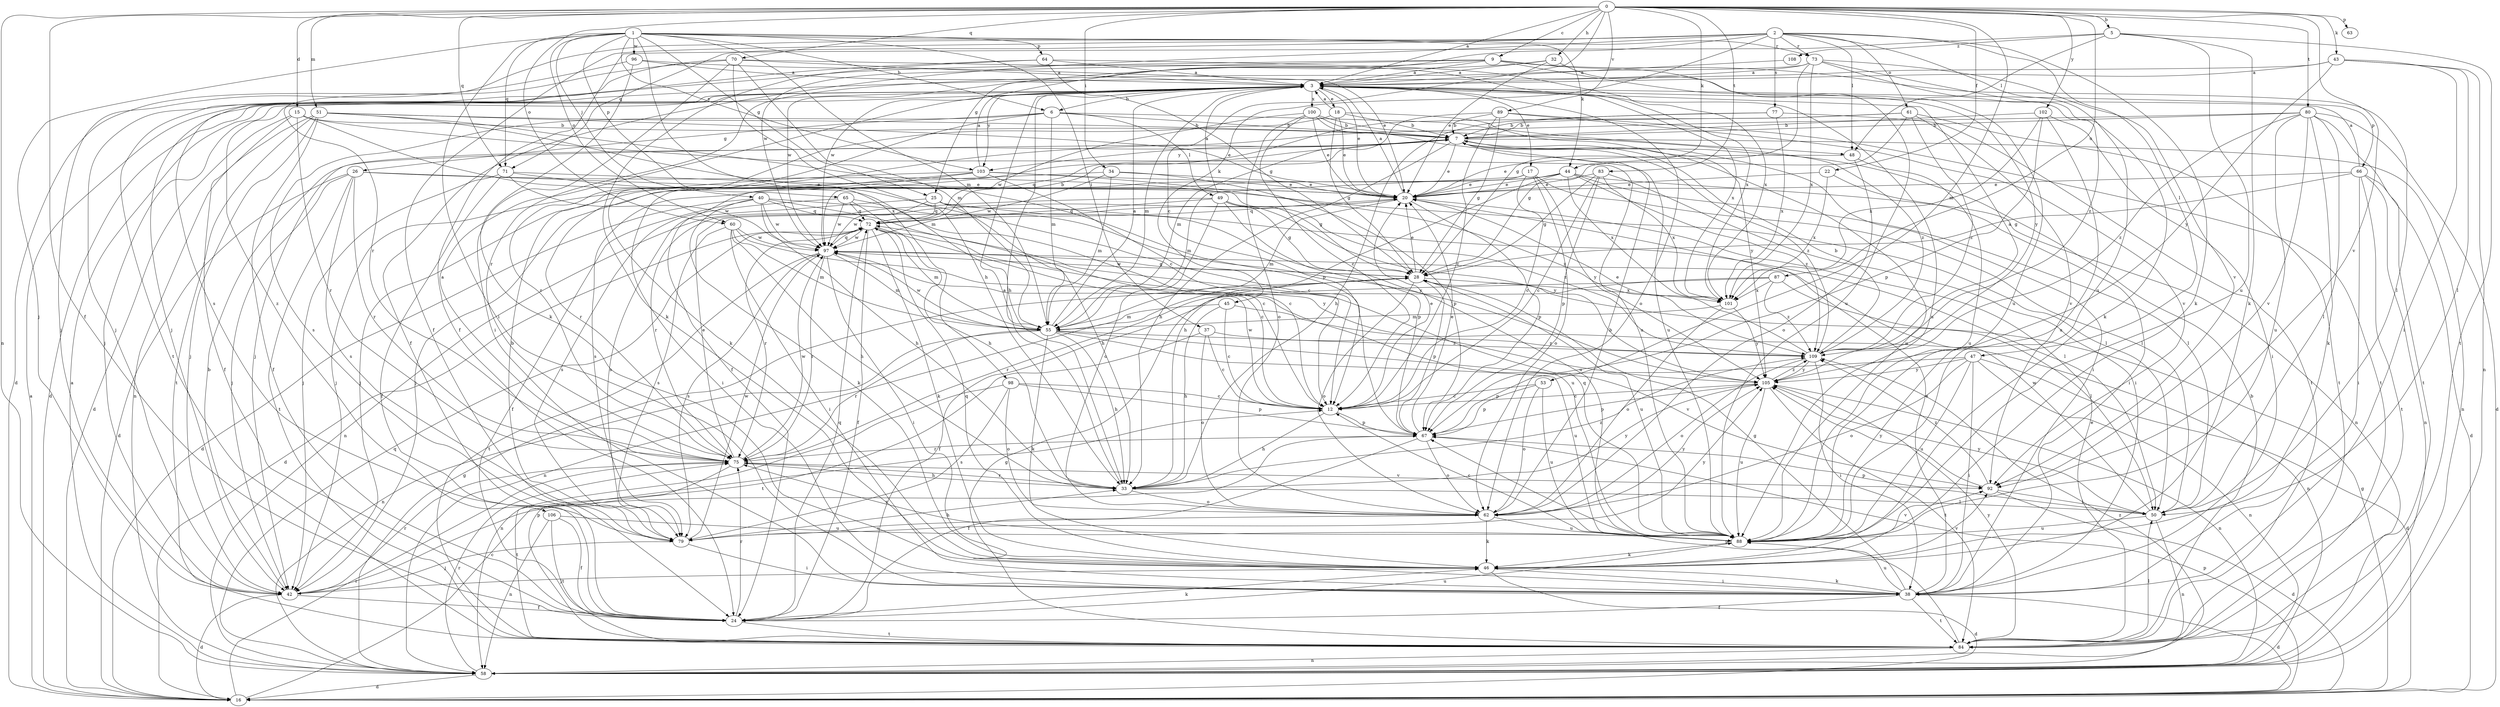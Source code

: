 strict digraph  {
0;
1;
2;
3;
5;
6;
7;
9;
12;
15;
16;
17;
18;
20;
22;
24;
25;
26;
28;
32;
33;
34;
37;
38;
40;
42;
43;
44;
45;
46;
47;
48;
49;
50;
51;
53;
55;
58;
60;
61;
62;
63;
64;
65;
66;
67;
70;
71;
72;
73;
75;
77;
79;
80;
83;
84;
87;
88;
89;
92;
96;
97;
98;
100;
101;
102;
103;
105;
106;
108;
109;
0 -> 3  [label=a];
0 -> 5  [label=b];
0 -> 9  [label=c];
0 -> 12  [label=c];
0 -> 15  [label=d];
0 -> 22  [label=f];
0 -> 24  [label=f];
0 -> 32  [label=h];
0 -> 34  [label=i];
0 -> 43  [label=k];
0 -> 44  [label=k];
0 -> 51  [label=m];
0 -> 53  [label=m];
0 -> 58  [label=n];
0 -> 60  [label=o];
0 -> 63  [label=p];
0 -> 70  [label=q];
0 -> 71  [label=q];
0 -> 80  [label=t];
0 -> 83  [label=t];
0 -> 87  [label=u];
0 -> 89  [label=v];
0 -> 92  [label=v];
0 -> 102  [label=y];
1 -> 6  [label=b];
1 -> 25  [label=g];
1 -> 37  [label=i];
1 -> 38  [label=i];
1 -> 40  [label=j];
1 -> 42  [label=j];
1 -> 44  [label=k];
1 -> 55  [label=m];
1 -> 60  [label=o];
1 -> 64  [label=p];
1 -> 65  [label=p];
1 -> 71  [label=q];
1 -> 73  [label=r];
1 -> 96  [label=w];
1 -> 98  [label=x];
1 -> 103  [label=y];
2 -> 24  [label=f];
2 -> 25  [label=g];
2 -> 45  [label=k];
2 -> 46  [label=k];
2 -> 47  [label=l];
2 -> 48  [label=l];
2 -> 61  [label=o];
2 -> 71  [label=q];
2 -> 73  [label=r];
2 -> 75  [label=r];
2 -> 77  [label=s];
2 -> 88  [label=u];
2 -> 97  [label=w];
3 -> 6  [label=b];
3 -> 16  [label=d];
3 -> 17  [label=e];
3 -> 18  [label=e];
3 -> 20  [label=e];
3 -> 33  [label=h];
3 -> 42  [label=j];
3 -> 55  [label=m];
3 -> 62  [label=o];
3 -> 66  [label=p];
3 -> 88  [label=u];
3 -> 100  [label=x];
3 -> 101  [label=x];
3 -> 103  [label=y];
3 -> 106  [label=z];
5 -> 24  [label=f];
5 -> 46  [label=k];
5 -> 48  [label=l];
5 -> 84  [label=t];
5 -> 88  [label=u];
5 -> 108  [label=z];
6 -> 7  [label=b];
6 -> 26  [label=g];
6 -> 46  [label=k];
6 -> 48  [label=l];
6 -> 49  [label=l];
6 -> 55  [label=m];
6 -> 79  [label=s];
7 -> 20  [label=e];
7 -> 33  [label=h];
7 -> 38  [label=i];
7 -> 58  [label=n];
7 -> 72  [label=q];
7 -> 88  [label=u];
7 -> 103  [label=y];
7 -> 109  [label=z];
9 -> 3  [label=a];
9 -> 24  [label=f];
9 -> 42  [label=j];
9 -> 50  [label=l];
9 -> 88  [label=u];
9 -> 97  [label=w];
9 -> 105  [label=y];
12 -> 20  [label=e];
12 -> 33  [label=h];
12 -> 67  [label=p];
12 -> 97  [label=w];
15 -> 7  [label=b];
15 -> 16  [label=d];
15 -> 24  [label=f];
15 -> 55  [label=m];
15 -> 75  [label=r];
15 -> 88  [label=u];
16 -> 3  [label=a];
16 -> 12  [label=c];
16 -> 28  [label=g];
16 -> 67  [label=p];
16 -> 75  [label=r];
17 -> 12  [label=c];
17 -> 20  [label=e];
17 -> 50  [label=l];
17 -> 55  [label=m];
17 -> 62  [label=o];
17 -> 105  [label=y];
18 -> 3  [label=a];
18 -> 7  [label=b];
18 -> 20  [label=e];
18 -> 28  [label=g];
18 -> 75  [label=r];
18 -> 105  [label=y];
20 -> 3  [label=a];
20 -> 55  [label=m];
20 -> 58  [label=n];
20 -> 67  [label=p];
20 -> 72  [label=q];
22 -> 20  [label=e];
22 -> 38  [label=i];
22 -> 101  [label=x];
24 -> 46  [label=k];
24 -> 72  [label=q];
24 -> 75  [label=r];
24 -> 84  [label=t];
24 -> 88  [label=u];
25 -> 33  [label=h];
25 -> 50  [label=l];
25 -> 72  [label=q];
25 -> 79  [label=s];
25 -> 88  [label=u];
25 -> 97  [label=w];
26 -> 16  [label=d];
26 -> 20  [label=e];
26 -> 42  [label=j];
26 -> 50  [label=l];
26 -> 75  [label=r];
26 -> 79  [label=s];
26 -> 84  [label=t];
28 -> 20  [label=e];
28 -> 58  [label=n];
28 -> 62  [label=o];
28 -> 67  [label=p];
28 -> 88  [label=u];
28 -> 97  [label=w];
28 -> 101  [label=x];
32 -> 3  [label=a];
32 -> 20  [label=e];
32 -> 88  [label=u];
32 -> 97  [label=w];
33 -> 3  [label=a];
33 -> 50  [label=l];
33 -> 62  [label=o];
33 -> 75  [label=r];
33 -> 105  [label=y];
33 -> 109  [label=z];
34 -> 20  [label=e];
34 -> 42  [label=j];
34 -> 55  [label=m];
34 -> 67  [label=p];
34 -> 97  [label=w];
37 -> 12  [label=c];
37 -> 62  [label=o];
37 -> 84  [label=t];
37 -> 109  [label=z];
38 -> 16  [label=d];
38 -> 20  [label=e];
38 -> 24  [label=f];
38 -> 28  [label=g];
38 -> 46  [label=k];
38 -> 84  [label=t];
38 -> 88  [label=u];
40 -> 12  [label=c];
40 -> 16  [label=d];
40 -> 24  [label=f];
40 -> 33  [label=h];
40 -> 46  [label=k];
40 -> 72  [label=q];
40 -> 97  [label=w];
40 -> 105  [label=y];
42 -> 7  [label=b];
42 -> 16  [label=d];
42 -> 24  [label=f];
42 -> 67  [label=p];
42 -> 75  [label=r];
43 -> 3  [label=a];
43 -> 38  [label=i];
43 -> 42  [label=j];
43 -> 50  [label=l];
43 -> 58  [label=n];
43 -> 105  [label=y];
44 -> 20  [label=e];
44 -> 33  [label=h];
44 -> 42  [label=j];
44 -> 50  [label=l];
44 -> 58  [label=n];
44 -> 79  [label=s];
44 -> 101  [label=x];
44 -> 109  [label=z];
45 -> 12  [label=c];
45 -> 33  [label=h];
45 -> 55  [label=m];
45 -> 58  [label=n];
46 -> 16  [label=d];
46 -> 38  [label=i];
46 -> 42  [label=j];
46 -> 72  [label=q];
46 -> 92  [label=v];
47 -> 16  [label=d];
47 -> 38  [label=i];
47 -> 58  [label=n];
47 -> 62  [label=o];
47 -> 67  [label=p];
47 -> 88  [label=u];
47 -> 105  [label=y];
48 -> 20  [label=e];
48 -> 62  [label=o];
48 -> 88  [label=u];
49 -> 3  [label=a];
49 -> 28  [label=g];
49 -> 62  [label=o];
49 -> 67  [label=p];
49 -> 72  [label=q];
49 -> 75  [label=r];
49 -> 105  [label=y];
49 -> 109  [label=z];
50 -> 58  [label=n];
50 -> 67  [label=p];
50 -> 88  [label=u];
50 -> 97  [label=w];
50 -> 105  [label=y];
51 -> 7  [label=b];
51 -> 12  [label=c];
51 -> 20  [label=e];
51 -> 24  [label=f];
51 -> 42  [label=j];
51 -> 58  [label=n];
51 -> 67  [label=p];
51 -> 84  [label=t];
53 -> 12  [label=c];
53 -> 62  [label=o];
53 -> 67  [label=p];
53 -> 88  [label=u];
55 -> 3  [label=a];
55 -> 33  [label=h];
55 -> 46  [label=k];
55 -> 58  [label=n];
55 -> 75  [label=r];
55 -> 88  [label=u];
55 -> 92  [label=v];
55 -> 97  [label=w];
55 -> 109  [label=z];
58 -> 3  [label=a];
58 -> 16  [label=d];
58 -> 28  [label=g];
58 -> 72  [label=q];
58 -> 75  [label=r];
58 -> 109  [label=z];
60 -> 33  [label=h];
60 -> 38  [label=i];
60 -> 55  [label=m];
60 -> 79  [label=s];
60 -> 97  [label=w];
60 -> 105  [label=y];
61 -> 7  [label=b];
61 -> 24  [label=f];
61 -> 28  [label=g];
61 -> 84  [label=t];
61 -> 92  [label=v];
61 -> 109  [label=z];
62 -> 7  [label=b];
62 -> 46  [label=k];
62 -> 79  [label=s];
62 -> 88  [label=u];
62 -> 105  [label=y];
64 -> 3  [label=a];
64 -> 28  [label=g];
64 -> 46  [label=k];
64 -> 84  [label=t];
64 -> 101  [label=x];
65 -> 12  [label=c];
65 -> 33  [label=h];
65 -> 72  [label=q];
65 -> 79  [label=s];
65 -> 97  [label=w];
66 -> 3  [label=a];
66 -> 16  [label=d];
66 -> 20  [label=e];
66 -> 28  [label=g];
66 -> 38  [label=i];
66 -> 58  [label=n];
66 -> 84  [label=t];
67 -> 20  [label=e];
67 -> 24  [label=f];
67 -> 62  [label=o];
67 -> 75  [label=r];
70 -> 3  [label=a];
70 -> 16  [label=d];
70 -> 33  [label=h];
70 -> 38  [label=i];
70 -> 55  [label=m];
70 -> 79  [label=s];
70 -> 101  [label=x];
71 -> 20  [label=e];
71 -> 24  [label=f];
71 -> 28  [label=g];
71 -> 42  [label=j];
71 -> 97  [label=w];
72 -> 7  [label=b];
72 -> 12  [label=c];
72 -> 16  [label=d];
72 -> 24  [label=f];
72 -> 46  [label=k];
72 -> 55  [label=m];
72 -> 75  [label=r];
72 -> 88  [label=u];
72 -> 97  [label=w];
73 -> 3  [label=a];
73 -> 28  [label=g];
73 -> 46  [label=k];
73 -> 75  [label=r];
73 -> 92  [label=v];
73 -> 101  [label=x];
73 -> 109  [label=z];
75 -> 3  [label=a];
75 -> 20  [label=e];
75 -> 33  [label=h];
75 -> 84  [label=t];
75 -> 92  [label=v];
75 -> 97  [label=w];
77 -> 7  [label=b];
77 -> 33  [label=h];
77 -> 84  [label=t];
77 -> 101  [label=x];
79 -> 7  [label=b];
79 -> 33  [label=h];
79 -> 38  [label=i];
79 -> 42  [label=j];
79 -> 97  [label=w];
79 -> 105  [label=y];
80 -> 7  [label=b];
80 -> 16  [label=d];
80 -> 42  [label=j];
80 -> 46  [label=k];
80 -> 50  [label=l];
80 -> 84  [label=t];
80 -> 88  [label=u];
80 -> 92  [label=v];
80 -> 109  [label=z];
83 -> 12  [label=c];
83 -> 20  [label=e];
83 -> 28  [label=g];
83 -> 38  [label=i];
83 -> 67  [label=p];
83 -> 101  [label=x];
84 -> 7  [label=b];
84 -> 20  [label=e];
84 -> 28  [label=g];
84 -> 50  [label=l];
84 -> 58  [label=n];
84 -> 67  [label=p];
84 -> 105  [label=y];
87 -> 24  [label=f];
87 -> 50  [label=l];
87 -> 75  [label=r];
87 -> 101  [label=x];
87 -> 109  [label=z];
88 -> 12  [label=c];
88 -> 46  [label=k];
88 -> 72  [label=q];
88 -> 75  [label=r];
88 -> 92  [label=v];
89 -> 7  [label=b];
89 -> 12  [label=c];
89 -> 28  [label=g];
89 -> 55  [label=m];
89 -> 84  [label=t];
89 -> 92  [label=v];
92 -> 16  [label=d];
92 -> 50  [label=l];
92 -> 105  [label=y];
92 -> 109  [label=z];
96 -> 3  [label=a];
96 -> 20  [label=e];
96 -> 42  [label=j];
96 -> 46  [label=k];
97 -> 28  [label=g];
97 -> 38  [label=i];
97 -> 55  [label=m];
97 -> 72  [label=q];
97 -> 75  [label=r];
97 -> 79  [label=s];
97 -> 84  [label=t];
98 -> 12  [label=c];
98 -> 58  [label=n];
98 -> 62  [label=o];
98 -> 67  [label=p];
98 -> 79  [label=s];
100 -> 7  [label=b];
100 -> 12  [label=c];
100 -> 20  [label=e];
100 -> 62  [label=o];
100 -> 88  [label=u];
100 -> 97  [label=w];
100 -> 109  [label=z];
101 -> 55  [label=m];
101 -> 62  [label=o];
101 -> 105  [label=y];
102 -> 7  [label=b];
102 -> 38  [label=i];
102 -> 67  [label=p];
102 -> 88  [label=u];
102 -> 101  [label=x];
103 -> 3  [label=a];
103 -> 12  [label=c];
103 -> 20  [label=e];
103 -> 38  [label=i];
103 -> 42  [label=j];
103 -> 75  [label=r];
103 -> 109  [label=z];
105 -> 12  [label=c];
105 -> 58  [label=n];
105 -> 67  [label=p];
105 -> 84  [label=t];
105 -> 88  [label=u];
105 -> 109  [label=z];
106 -> 24  [label=f];
106 -> 58  [label=n];
106 -> 84  [label=t];
106 -> 88  [label=u];
108 -> 3  [label=a];
109 -> 3  [label=a];
109 -> 7  [label=b];
109 -> 20  [label=e];
109 -> 38  [label=i];
109 -> 62  [label=o];
109 -> 105  [label=y];
}
